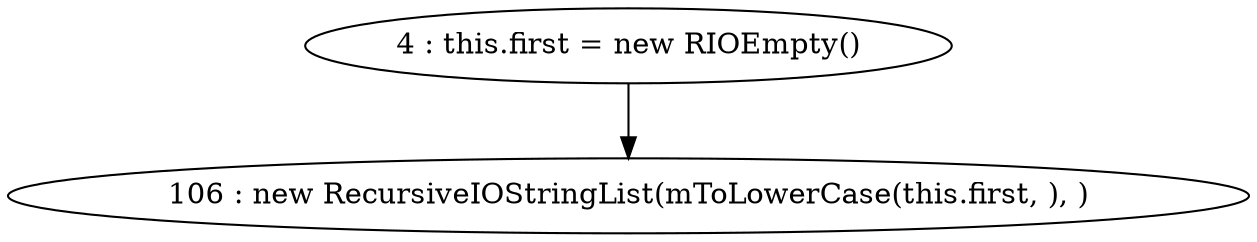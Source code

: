 digraph G {
"4 : this.first = new RIOEmpty()"
"4 : this.first = new RIOEmpty()" -> "106 : new RecursiveIOStringList(mToLowerCase(this.first, ), )"
"106 : new RecursiveIOStringList(mToLowerCase(this.first, ), )"
}